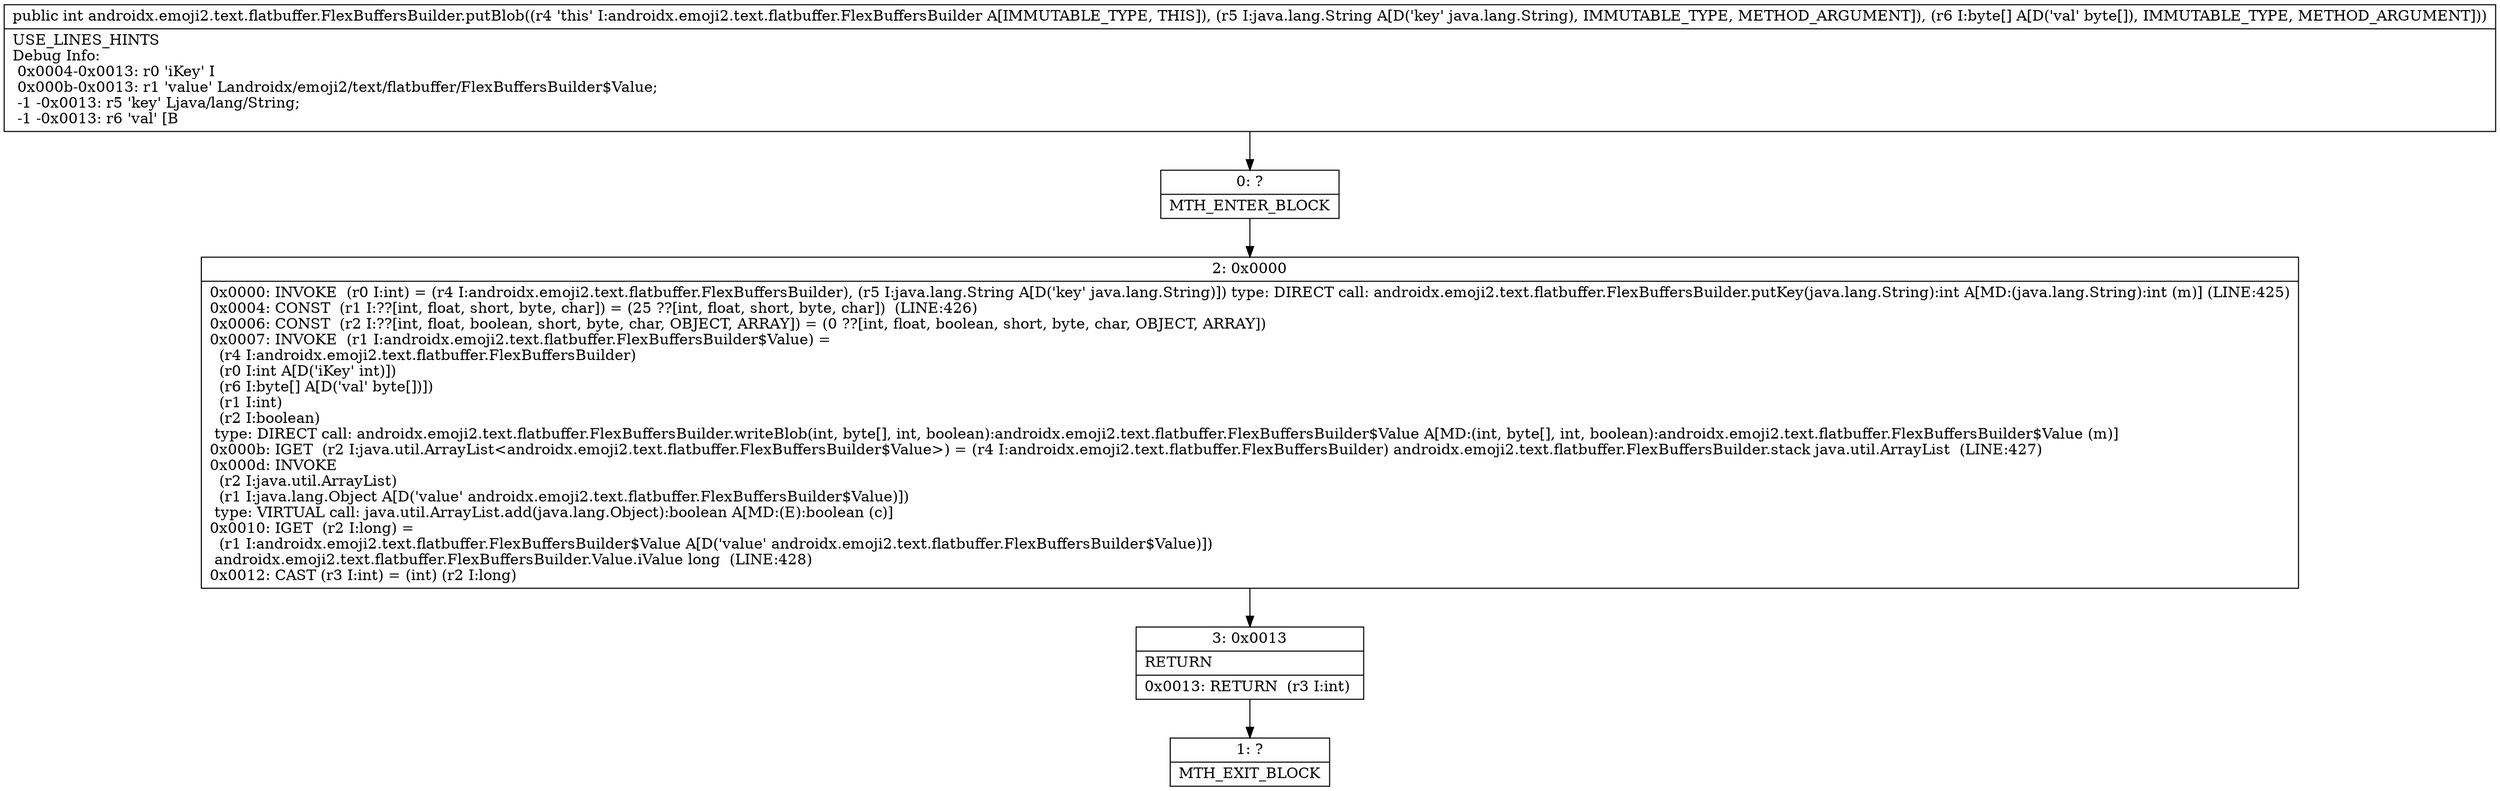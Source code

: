 digraph "CFG forandroidx.emoji2.text.flatbuffer.FlexBuffersBuilder.putBlob(Ljava\/lang\/String;[B)I" {
Node_0 [shape=record,label="{0\:\ ?|MTH_ENTER_BLOCK\l}"];
Node_2 [shape=record,label="{2\:\ 0x0000|0x0000: INVOKE  (r0 I:int) = (r4 I:androidx.emoji2.text.flatbuffer.FlexBuffersBuilder), (r5 I:java.lang.String A[D('key' java.lang.String)]) type: DIRECT call: androidx.emoji2.text.flatbuffer.FlexBuffersBuilder.putKey(java.lang.String):int A[MD:(java.lang.String):int (m)] (LINE:425)\l0x0004: CONST  (r1 I:??[int, float, short, byte, char]) = (25 ??[int, float, short, byte, char])  (LINE:426)\l0x0006: CONST  (r2 I:??[int, float, boolean, short, byte, char, OBJECT, ARRAY]) = (0 ??[int, float, boolean, short, byte, char, OBJECT, ARRAY]) \l0x0007: INVOKE  (r1 I:androidx.emoji2.text.flatbuffer.FlexBuffersBuilder$Value) = \l  (r4 I:androidx.emoji2.text.flatbuffer.FlexBuffersBuilder)\l  (r0 I:int A[D('iKey' int)])\l  (r6 I:byte[] A[D('val' byte[])])\l  (r1 I:int)\l  (r2 I:boolean)\l type: DIRECT call: androidx.emoji2.text.flatbuffer.FlexBuffersBuilder.writeBlob(int, byte[], int, boolean):androidx.emoji2.text.flatbuffer.FlexBuffersBuilder$Value A[MD:(int, byte[], int, boolean):androidx.emoji2.text.flatbuffer.FlexBuffersBuilder$Value (m)]\l0x000b: IGET  (r2 I:java.util.ArrayList\<androidx.emoji2.text.flatbuffer.FlexBuffersBuilder$Value\>) = (r4 I:androidx.emoji2.text.flatbuffer.FlexBuffersBuilder) androidx.emoji2.text.flatbuffer.FlexBuffersBuilder.stack java.util.ArrayList  (LINE:427)\l0x000d: INVOKE  \l  (r2 I:java.util.ArrayList)\l  (r1 I:java.lang.Object A[D('value' androidx.emoji2.text.flatbuffer.FlexBuffersBuilder$Value)])\l type: VIRTUAL call: java.util.ArrayList.add(java.lang.Object):boolean A[MD:(E):boolean (c)]\l0x0010: IGET  (r2 I:long) = \l  (r1 I:androidx.emoji2.text.flatbuffer.FlexBuffersBuilder$Value A[D('value' androidx.emoji2.text.flatbuffer.FlexBuffersBuilder$Value)])\l androidx.emoji2.text.flatbuffer.FlexBuffersBuilder.Value.iValue long  (LINE:428)\l0x0012: CAST (r3 I:int) = (int) (r2 I:long) \l}"];
Node_3 [shape=record,label="{3\:\ 0x0013|RETURN\l|0x0013: RETURN  (r3 I:int) \l}"];
Node_1 [shape=record,label="{1\:\ ?|MTH_EXIT_BLOCK\l}"];
MethodNode[shape=record,label="{public int androidx.emoji2.text.flatbuffer.FlexBuffersBuilder.putBlob((r4 'this' I:androidx.emoji2.text.flatbuffer.FlexBuffersBuilder A[IMMUTABLE_TYPE, THIS]), (r5 I:java.lang.String A[D('key' java.lang.String), IMMUTABLE_TYPE, METHOD_ARGUMENT]), (r6 I:byte[] A[D('val' byte[]), IMMUTABLE_TYPE, METHOD_ARGUMENT]))  | USE_LINES_HINTS\lDebug Info:\l  0x0004\-0x0013: r0 'iKey' I\l  0x000b\-0x0013: r1 'value' Landroidx\/emoji2\/text\/flatbuffer\/FlexBuffersBuilder$Value;\l  \-1 \-0x0013: r5 'key' Ljava\/lang\/String;\l  \-1 \-0x0013: r6 'val' [B\l}"];
MethodNode -> Node_0;Node_0 -> Node_2;
Node_2 -> Node_3;
Node_3 -> Node_1;
}

